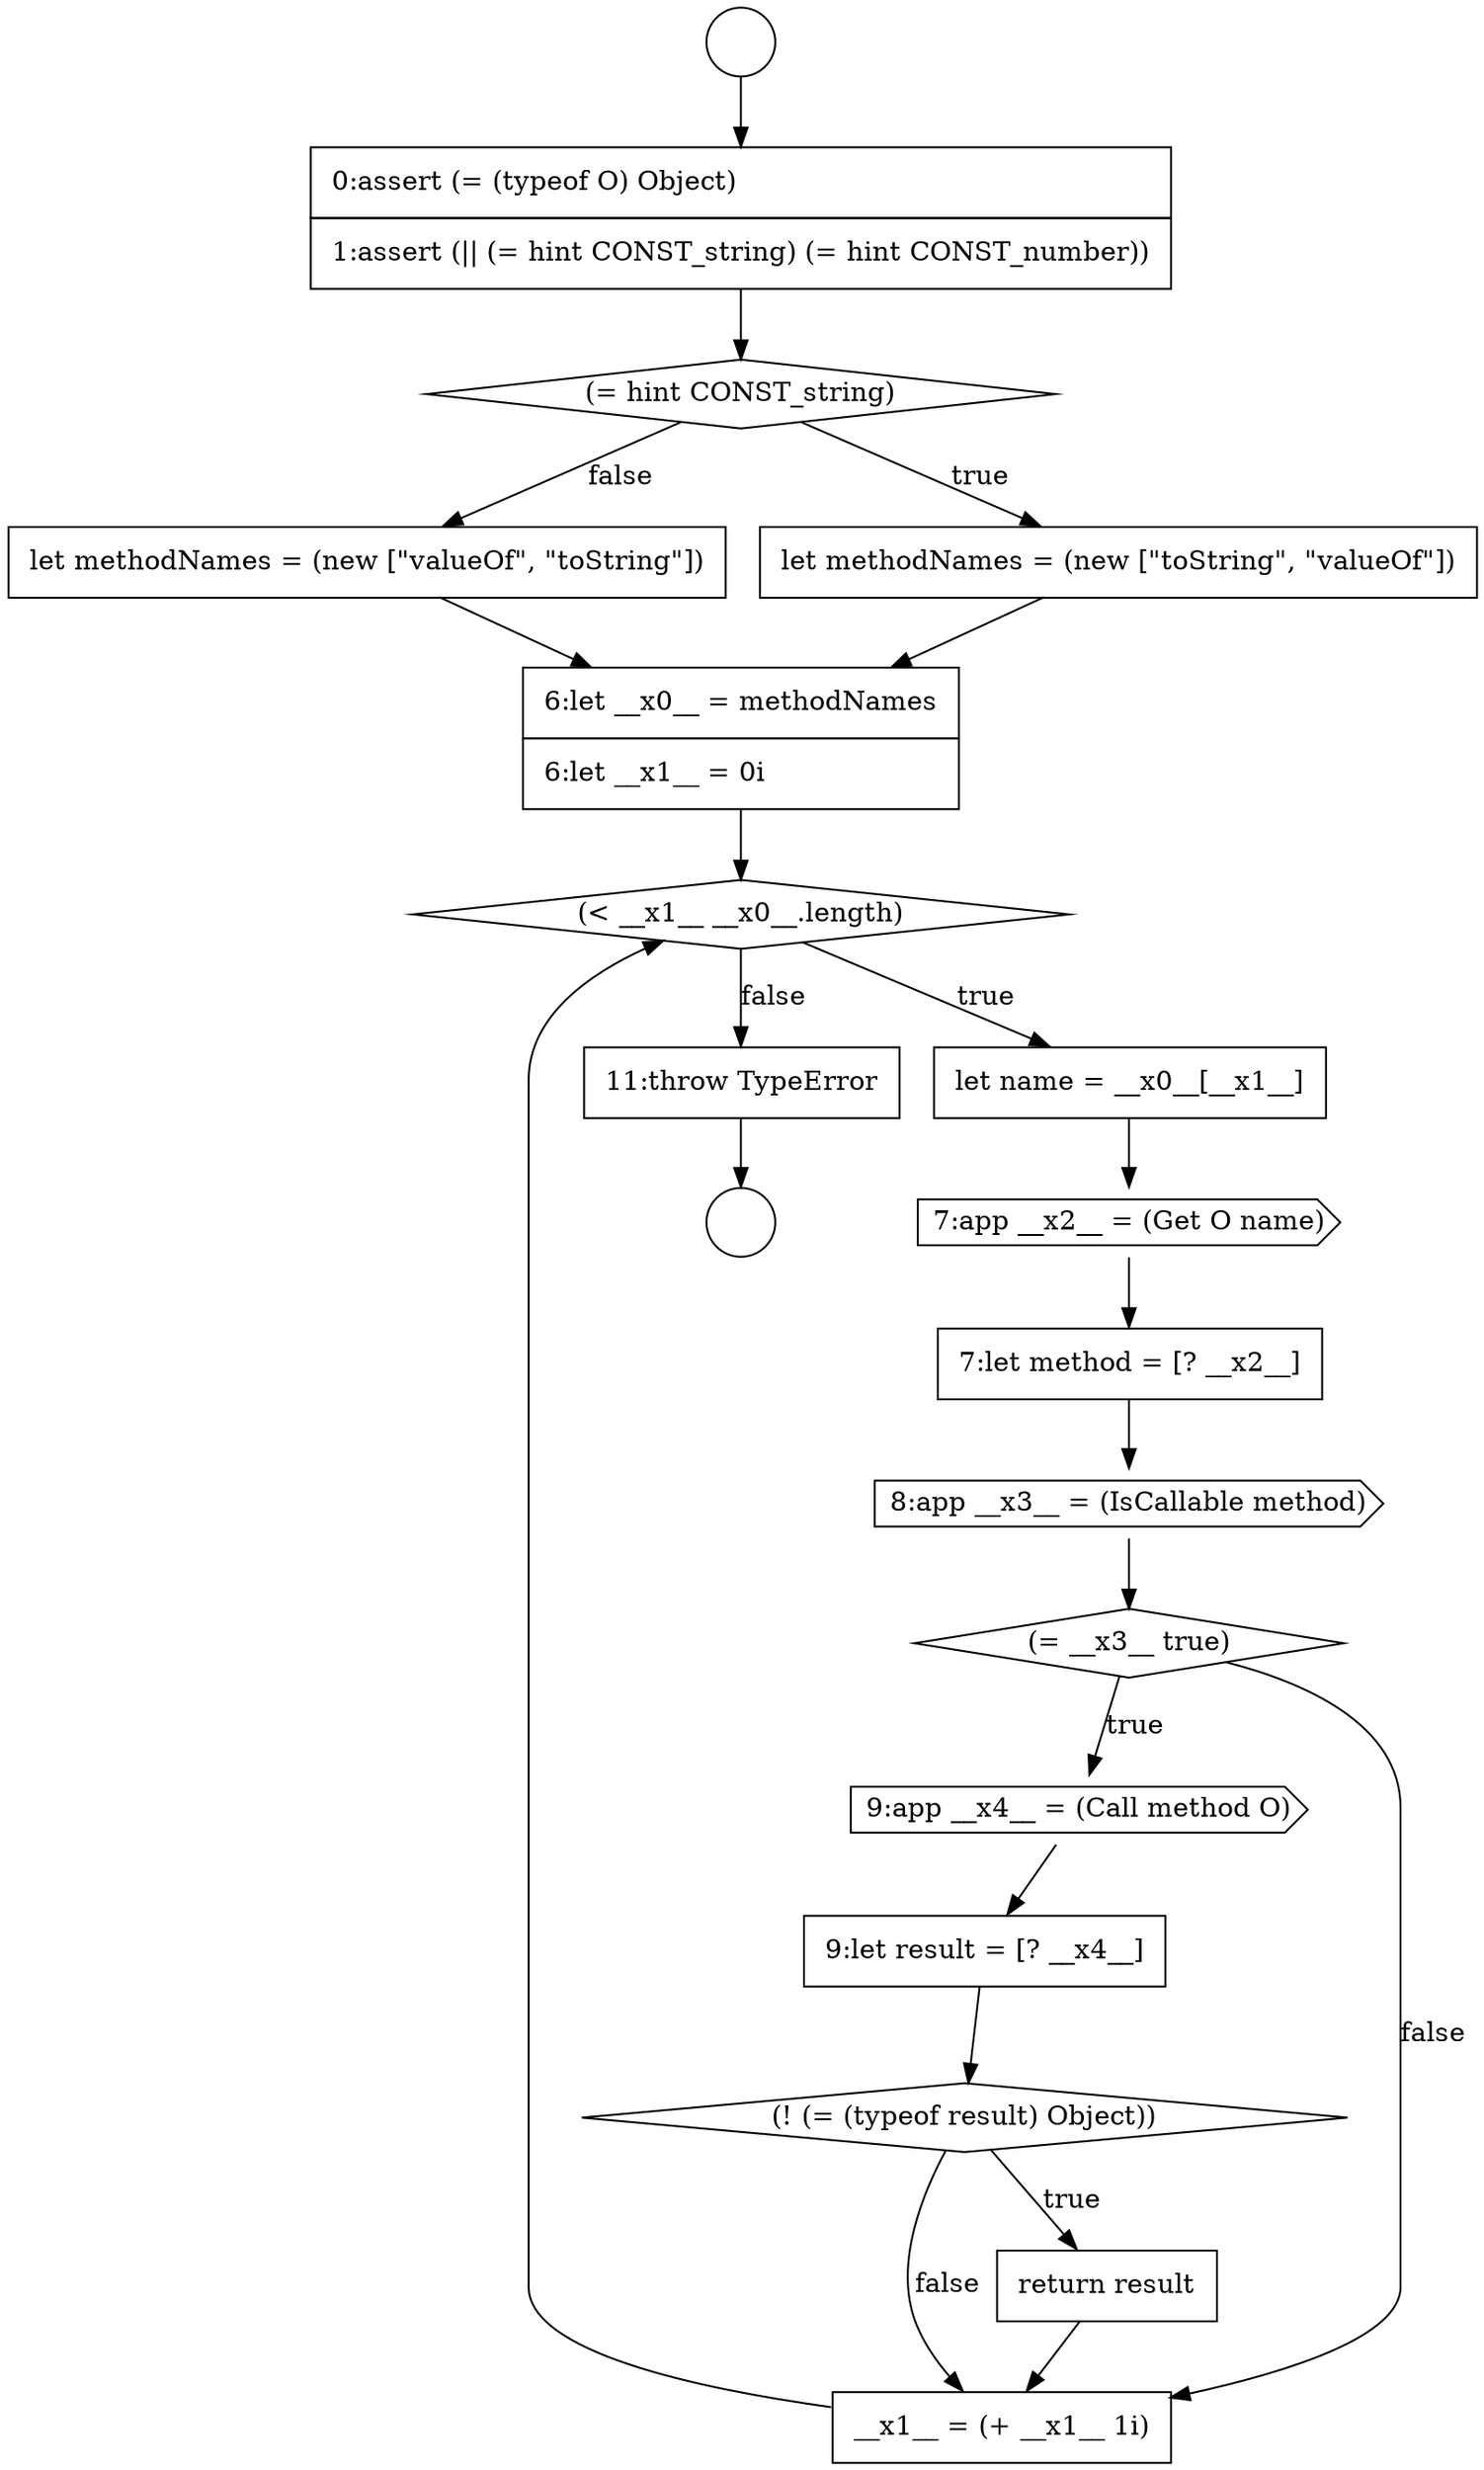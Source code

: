 digraph {
  node0 [shape=circle label=" " color="black" fillcolor="white" style=filled]
  node5 [shape=none, margin=0, label=<<font color="black">
    <table border="0" cellborder="1" cellspacing="0" cellpadding="10">
      <tr><td align="left">let methodNames = (new [&quot;valueOf&quot;, &quot;toString&quot;])</td></tr>
    </table>
  </font>> color="black" fillcolor="white" style=filled]
  node10 [shape=none, margin=0, label=<<font color="black">
    <table border="0" cellborder="1" cellspacing="0" cellpadding="10">
      <tr><td align="left">7:let method = [? __x2__]</td></tr>
    </table>
  </font>> color="black" fillcolor="white" style=filled]
  node14 [shape=none, margin=0, label=<<font color="black">
    <table border="0" cellborder="1" cellspacing="0" cellpadding="10">
      <tr><td align="left">9:let result = [? __x4__]</td></tr>
    </table>
  </font>> color="black" fillcolor="white" style=filled]
  node1 [shape=circle label=" " color="black" fillcolor="white" style=filled]
  node6 [shape=none, margin=0, label=<<font color="black">
    <table border="0" cellborder="1" cellspacing="0" cellpadding="10">
      <tr><td align="left">6:let __x0__ = methodNames</td></tr>
      <tr><td align="left">6:let __x1__ = 0i</td></tr>
    </table>
  </font>> color="black" fillcolor="white" style=filled]
  node9 [shape=cds, label=<<font color="black">7:app __x2__ = (Get O name)</font>> color="black" fillcolor="white" style=filled]
  node13 [shape=cds, label=<<font color="black">9:app __x4__ = (Call method O)</font>> color="black" fillcolor="white" style=filled]
  node2 [shape=none, margin=0, label=<<font color="black">
    <table border="0" cellborder="1" cellspacing="0" cellpadding="10">
      <tr><td align="left">0:assert (= (typeof O) Object)</td></tr>
      <tr><td align="left">1:assert (|| (= hint CONST_string) (= hint CONST_number))</td></tr>
    </table>
  </font>> color="black" fillcolor="white" style=filled]
  node17 [shape=none, margin=0, label=<<font color="black">
    <table border="0" cellborder="1" cellspacing="0" cellpadding="10">
      <tr><td align="left">__x1__ = (+ __x1__ 1i)</td></tr>
    </table>
  </font>> color="black" fillcolor="white" style=filled]
  node12 [shape=diamond, label=<<font color="black">(= __x3__ true)</font>> color="black" fillcolor="white" style=filled]
  node7 [shape=diamond, label=<<font color="black">(&lt; __x1__ __x0__.length)</font>> color="black" fillcolor="white" style=filled]
  node3 [shape=diamond, label=<<font color="black">(= hint CONST_string)</font>> color="black" fillcolor="white" style=filled]
  node18 [shape=none, margin=0, label=<<font color="black">
    <table border="0" cellborder="1" cellspacing="0" cellpadding="10">
      <tr><td align="left">11:throw TypeError</td></tr>
    </table>
  </font>> color="black" fillcolor="white" style=filled]
  node16 [shape=none, margin=0, label=<<font color="black">
    <table border="0" cellborder="1" cellspacing="0" cellpadding="10">
      <tr><td align="left">return result</td></tr>
    </table>
  </font>> color="black" fillcolor="white" style=filled]
  node11 [shape=cds, label=<<font color="black">8:app __x3__ = (IsCallable method)</font>> color="black" fillcolor="white" style=filled]
  node8 [shape=none, margin=0, label=<<font color="black">
    <table border="0" cellborder="1" cellspacing="0" cellpadding="10">
      <tr><td align="left">let name = __x0__[__x1__]</td></tr>
    </table>
  </font>> color="black" fillcolor="white" style=filled]
  node4 [shape=none, margin=0, label=<<font color="black">
    <table border="0" cellborder="1" cellspacing="0" cellpadding="10">
      <tr><td align="left">let methodNames = (new [&quot;toString&quot;, &quot;valueOf&quot;])</td></tr>
    </table>
  </font>> color="black" fillcolor="white" style=filled]
  node15 [shape=diamond, label=<<font color="black">(! (= (typeof result) Object))</font>> color="black" fillcolor="white" style=filled]
  node5 -> node6 [ color="black"]
  node4 -> node6 [ color="black"]
  node11 -> node12 [ color="black"]
  node0 -> node2 [ color="black"]
  node6 -> node7 [ color="black"]
  node14 -> node15 [ color="black"]
  node12 -> node13 [label=<<font color="black">true</font>> color="black"]
  node12 -> node17 [label=<<font color="black">false</font>> color="black"]
  node10 -> node11 [ color="black"]
  node8 -> node9 [ color="black"]
  node16 -> node17 [ color="black"]
  node17 -> node7 [ color="black"]
  node18 -> node1 [ color="black"]
  node2 -> node3 [ color="black"]
  node3 -> node4 [label=<<font color="black">true</font>> color="black"]
  node3 -> node5 [label=<<font color="black">false</font>> color="black"]
  node13 -> node14 [ color="black"]
  node7 -> node8 [label=<<font color="black">true</font>> color="black"]
  node7 -> node18 [label=<<font color="black">false</font>> color="black"]
  node15 -> node16 [label=<<font color="black">true</font>> color="black"]
  node15 -> node17 [label=<<font color="black">false</font>> color="black"]
  node9 -> node10 [ color="black"]
}

